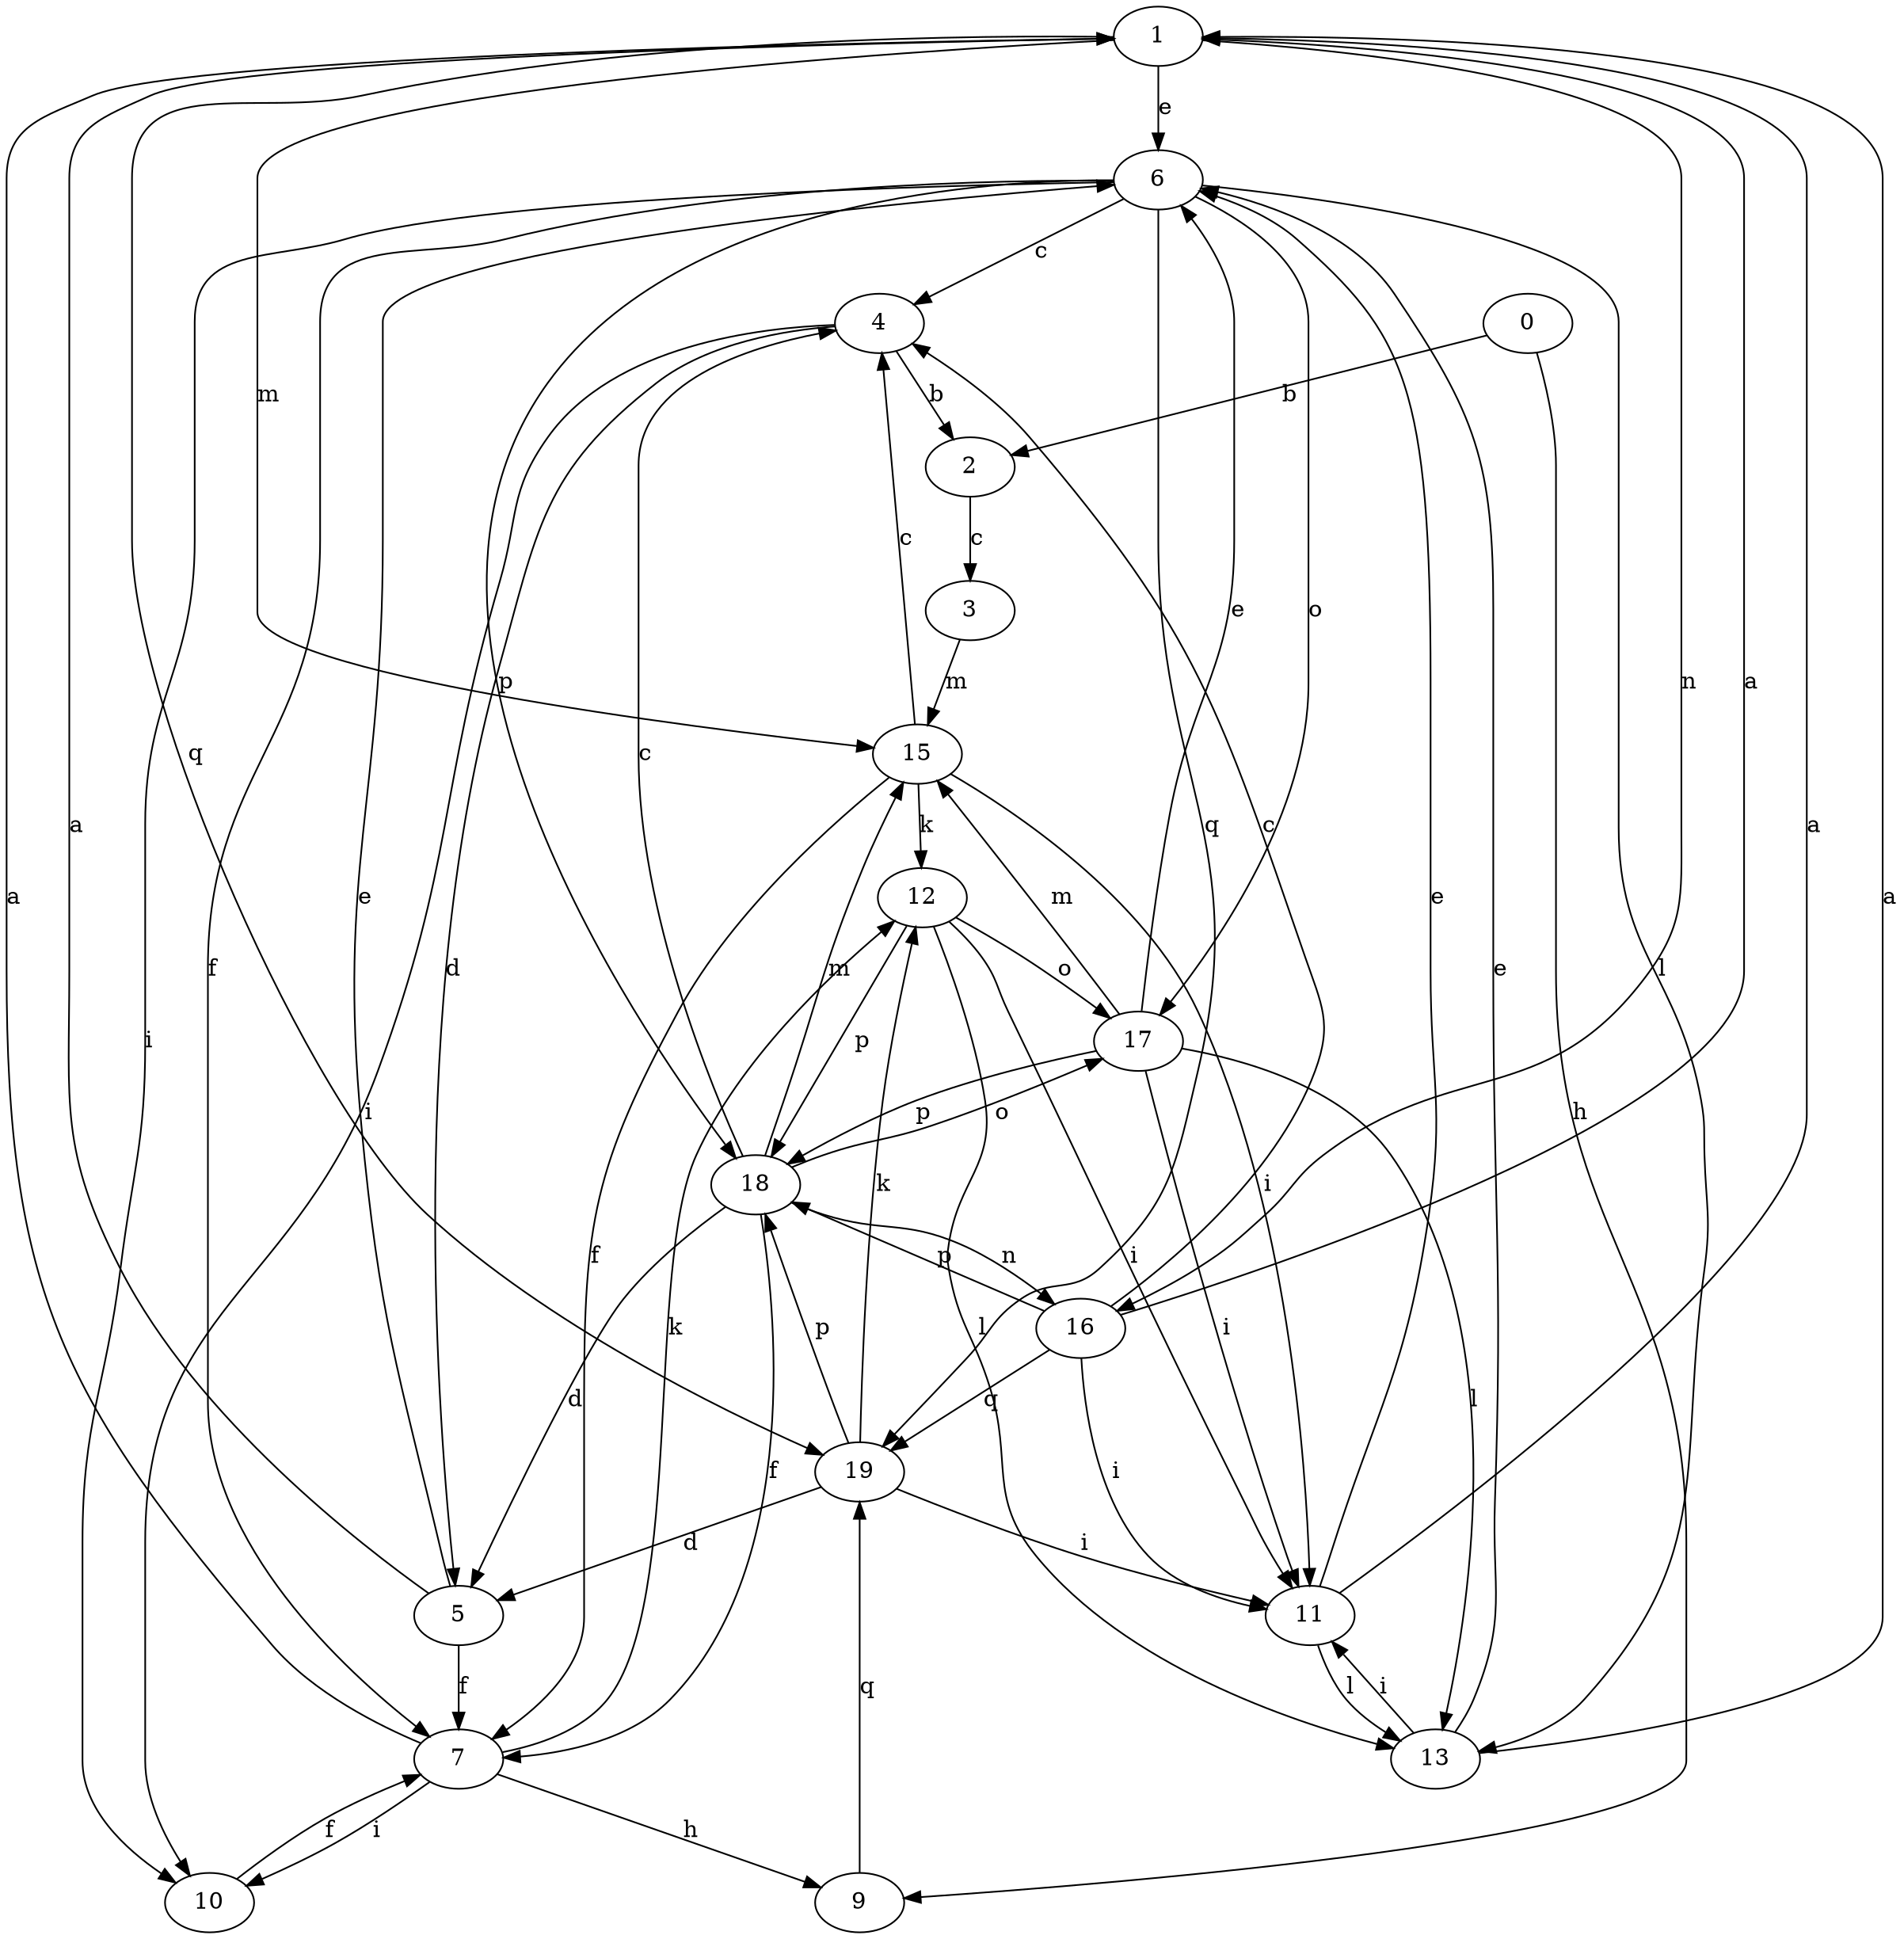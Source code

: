 strict digraph  {
1;
2;
3;
4;
5;
0;
6;
7;
9;
10;
11;
12;
13;
15;
16;
17;
18;
19;
1 -> 6  [label=e];
1 -> 15  [label=m];
1 -> 16  [label=n];
1 -> 19  [label=q];
2 -> 3  [label=c];
3 -> 15  [label=m];
4 -> 2  [label=b];
4 -> 5  [label=d];
4 -> 10  [label=i];
5 -> 1  [label=a];
5 -> 6  [label=e];
5 -> 7  [label=f];
0 -> 2  [label=b];
0 -> 9  [label=h];
6 -> 4  [label=c];
6 -> 7  [label=f];
6 -> 10  [label=i];
6 -> 13  [label=l];
6 -> 17  [label=o];
6 -> 18  [label=p];
6 -> 19  [label=q];
7 -> 1  [label=a];
7 -> 9  [label=h];
7 -> 10  [label=i];
7 -> 12  [label=k];
9 -> 19  [label=q];
10 -> 7  [label=f];
11 -> 1  [label=a];
11 -> 6  [label=e];
11 -> 13  [label=l];
12 -> 11  [label=i];
12 -> 13  [label=l];
12 -> 17  [label=o];
12 -> 18  [label=p];
13 -> 1  [label=a];
13 -> 6  [label=e];
13 -> 11  [label=i];
15 -> 4  [label=c];
15 -> 7  [label=f];
15 -> 11  [label=i];
15 -> 12  [label=k];
16 -> 1  [label=a];
16 -> 4  [label=c];
16 -> 11  [label=i];
16 -> 18  [label=p];
16 -> 19  [label=q];
17 -> 6  [label=e];
17 -> 11  [label=i];
17 -> 13  [label=l];
17 -> 15  [label=m];
17 -> 18  [label=p];
18 -> 4  [label=c];
18 -> 5  [label=d];
18 -> 7  [label=f];
18 -> 15  [label=m];
18 -> 16  [label=n];
18 -> 17  [label=o];
19 -> 5  [label=d];
19 -> 11  [label=i];
19 -> 12  [label=k];
19 -> 18  [label=p];
}
